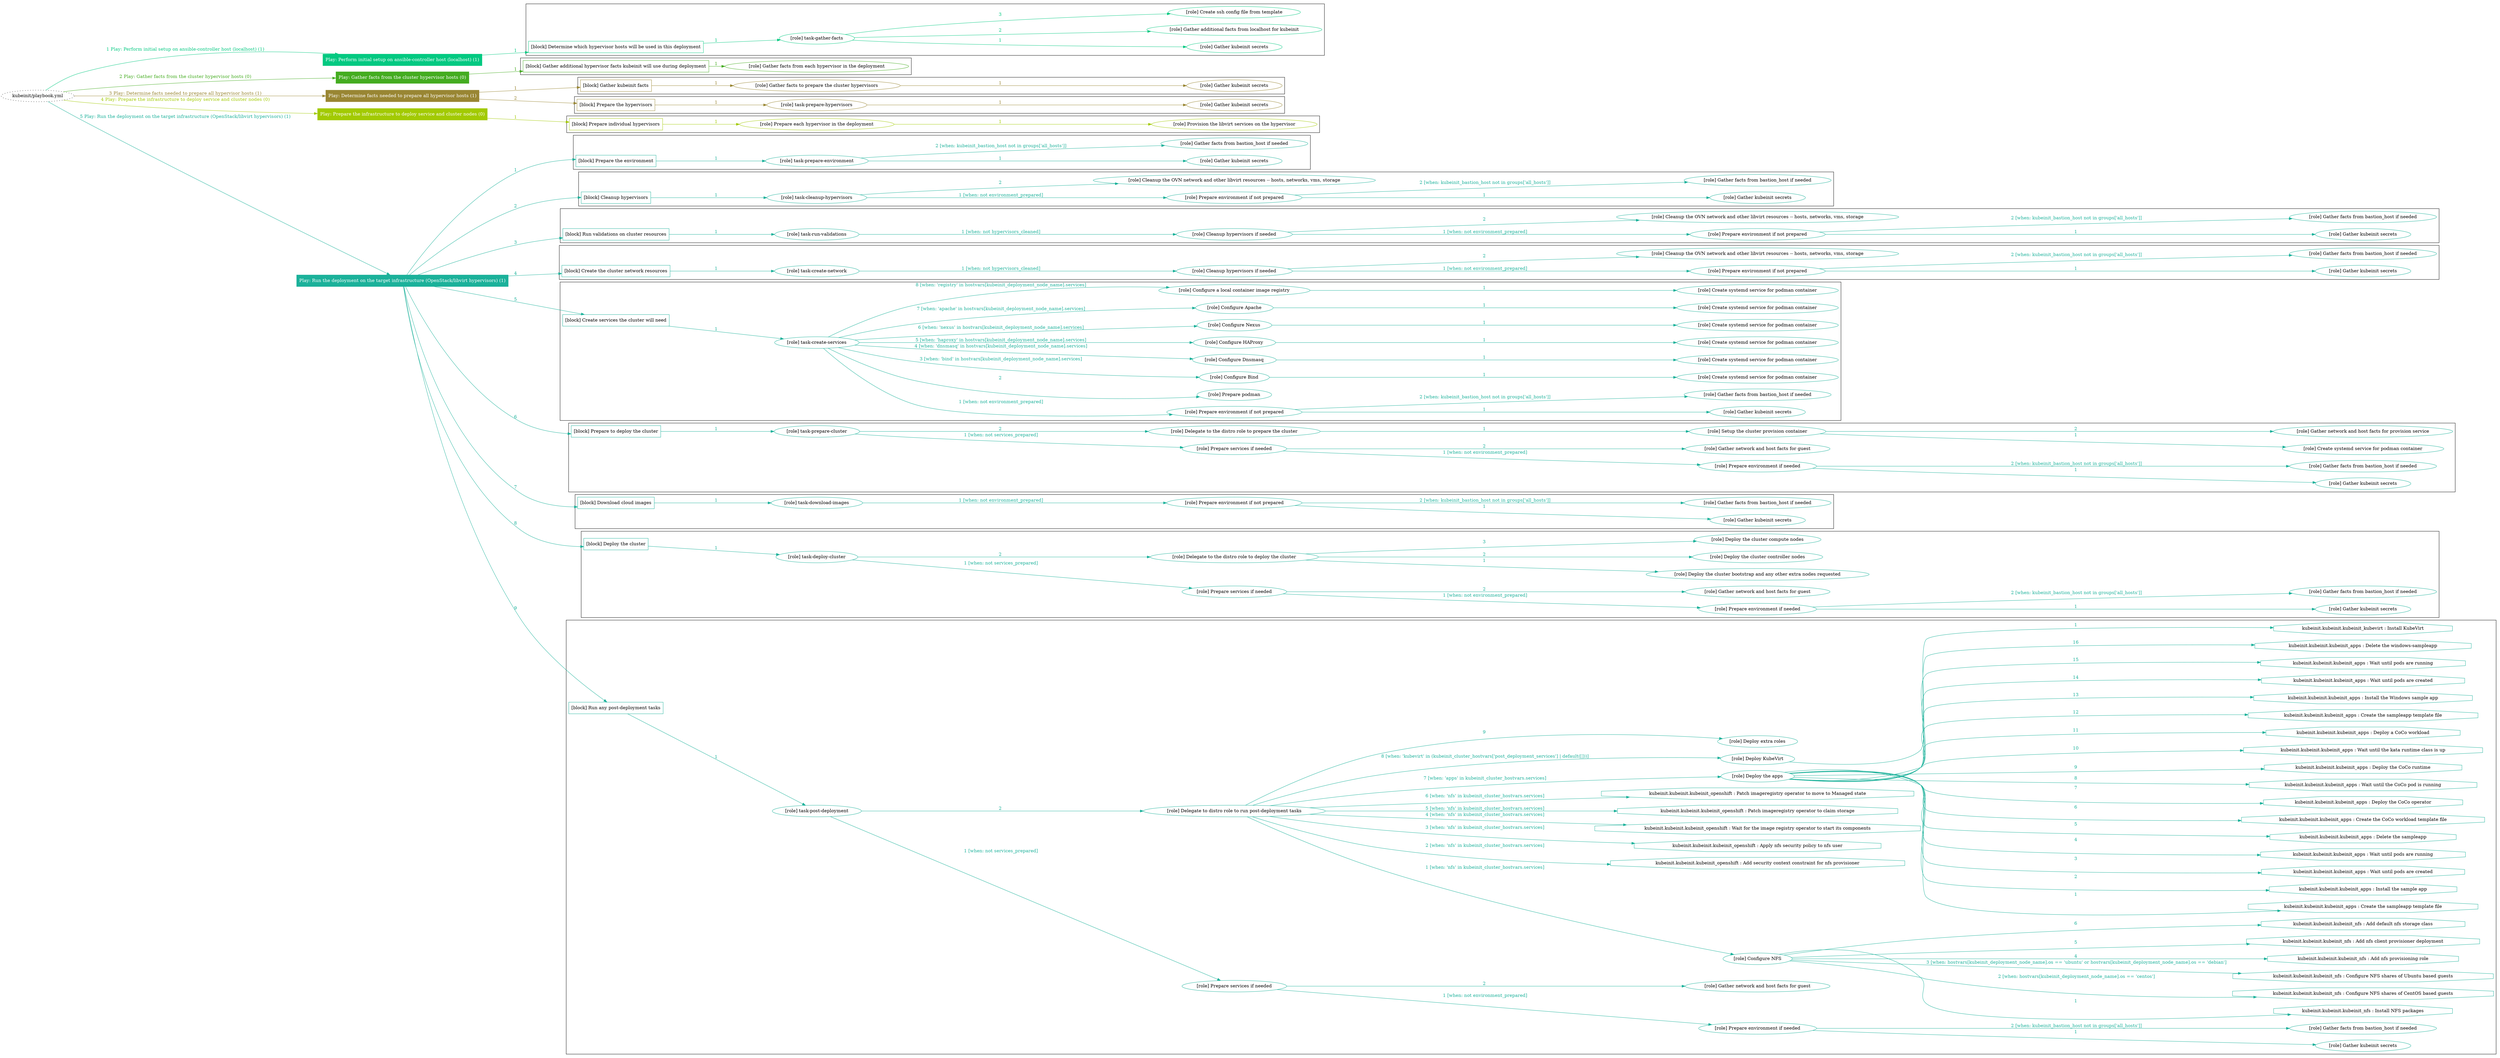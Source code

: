 digraph {
	graph [concentrate=true ordering=in rankdir=LR ratio=fill]
	edge [esep=5 sep=10]
	"kubeinit/playbook.yml" [URL="/home/runner/work/kubeinit/kubeinit/kubeinit/playbook.yml" id=playbook_72b52ec7 style=dotted]
	"kubeinit/playbook.yml" -> play_db9cf6c9 [label="1 Play: Perform initial setup on ansible-controller host (localhost) (1)" color="#03c981" fontcolor="#03c981" id=edge_play_db9cf6c9 labeltooltip="1 Play: Perform initial setup on ansible-controller host (localhost) (1)" tooltip="1 Play: Perform initial setup on ansible-controller host (localhost) (1)"]
	subgraph "Play: Perform initial setup on ansible-controller host (localhost) (1)" {
		play_db9cf6c9 [label="Play: Perform initial setup on ansible-controller host (localhost) (1)" URL="/home/runner/work/kubeinit/kubeinit/kubeinit/playbook.yml" color="#03c981" fontcolor="#ffffff" id=play_db9cf6c9 shape=box style=filled tooltip=localhost]
		play_db9cf6c9 -> block_062d8c2f [label=1 color="#03c981" fontcolor="#03c981" id=edge_block_062d8c2f labeltooltip=1 tooltip=1]
		subgraph cluster_block_062d8c2f {
			block_062d8c2f [label="[block] Determine which hypervisor hosts will be used in this deployment" URL="/home/runner/work/kubeinit/kubeinit/kubeinit/playbook.yml" color="#03c981" id=block_062d8c2f labeltooltip="Determine which hypervisor hosts will be used in this deployment" shape=box tooltip="Determine which hypervisor hosts will be used in this deployment"]
			block_062d8c2f -> role_cfcb5510 [label="1 " color="#03c981" fontcolor="#03c981" id=edge_role_cfcb5510 labeltooltip="1 " tooltip="1 "]
			subgraph "task-gather-facts" {
				role_cfcb5510 [label="[role] task-gather-facts" URL="/home/runner/work/kubeinit/kubeinit/kubeinit/playbook.yml" color="#03c981" id=role_cfcb5510 tooltip="task-gather-facts"]
				role_cfcb5510 -> role_43c50832 [label="1 " color="#03c981" fontcolor="#03c981" id=edge_role_43c50832 labeltooltip="1 " tooltip="1 "]
				subgraph "Gather kubeinit secrets" {
					role_43c50832 [label="[role] Gather kubeinit secrets" URL="/home/runner/.ansible/collections/ansible_collections/kubeinit/kubeinit/roles/kubeinit_prepare/tasks/build_hypervisors_group.yml" color="#03c981" id=role_43c50832 tooltip="Gather kubeinit secrets"]
				}
				role_cfcb5510 -> role_f5bd8888 [label="2 " color="#03c981" fontcolor="#03c981" id=edge_role_f5bd8888 labeltooltip="2 " tooltip="2 "]
				subgraph "Gather additional facts from localhost for kubeinit" {
					role_f5bd8888 [label="[role] Gather additional facts from localhost for kubeinit" URL="/home/runner/.ansible/collections/ansible_collections/kubeinit/kubeinit/roles/kubeinit_prepare/tasks/build_hypervisors_group.yml" color="#03c981" id=role_f5bd8888 tooltip="Gather additional facts from localhost for kubeinit"]
				}
				role_cfcb5510 -> role_6e1b3173 [label="3 " color="#03c981" fontcolor="#03c981" id=edge_role_6e1b3173 labeltooltip="3 " tooltip="3 "]
				subgraph "Create ssh config file from template" {
					role_6e1b3173 [label="[role] Create ssh config file from template" URL="/home/runner/.ansible/collections/ansible_collections/kubeinit/kubeinit/roles/kubeinit_prepare/tasks/build_hypervisors_group.yml" color="#03c981" id=role_6e1b3173 tooltip="Create ssh config file from template"]
				}
			}
		}
	}
	"kubeinit/playbook.yml" -> play_ddc9cec9 [label="2 Play: Gather facts from the cluster hypervisor hosts (0)" color="#44ac20" fontcolor="#44ac20" id=edge_play_ddc9cec9 labeltooltip="2 Play: Gather facts from the cluster hypervisor hosts (0)" tooltip="2 Play: Gather facts from the cluster hypervisor hosts (0)"]
	subgraph "Play: Gather facts from the cluster hypervisor hosts (0)" {
		play_ddc9cec9 [label="Play: Gather facts from the cluster hypervisor hosts (0)" URL="/home/runner/work/kubeinit/kubeinit/kubeinit/playbook.yml" color="#44ac20" fontcolor="#ffffff" id=play_ddc9cec9 shape=box style=filled tooltip="Play: Gather facts from the cluster hypervisor hosts (0)"]
		play_ddc9cec9 -> block_f661be73 [label=1 color="#44ac20" fontcolor="#44ac20" id=edge_block_f661be73 labeltooltip=1 tooltip=1]
		subgraph cluster_block_f661be73 {
			block_f661be73 [label="[block] Gather additional hypervisor facts kubeinit will use during deployment" URL="/home/runner/work/kubeinit/kubeinit/kubeinit/playbook.yml" color="#44ac20" id=block_f661be73 labeltooltip="Gather additional hypervisor facts kubeinit will use during deployment" shape=box tooltip="Gather additional hypervisor facts kubeinit will use during deployment"]
			block_f661be73 -> role_30fdeb73 [label="1 " color="#44ac20" fontcolor="#44ac20" id=edge_role_30fdeb73 labeltooltip="1 " tooltip="1 "]
			subgraph "Gather facts from each hypervisor in the deployment" {
				role_30fdeb73 [label="[role] Gather facts from each hypervisor in the deployment" URL="/home/runner/work/kubeinit/kubeinit/kubeinit/playbook.yml" color="#44ac20" id=role_30fdeb73 tooltip="Gather facts from each hypervisor in the deployment"]
			}
		}
	}
	"kubeinit/playbook.yml" -> play_549c8c8b [label="3 Play: Determine facts needed to prepare all hypervisor hosts (1)" color="#998633" fontcolor="#998633" id=edge_play_549c8c8b labeltooltip="3 Play: Determine facts needed to prepare all hypervisor hosts (1)" tooltip="3 Play: Determine facts needed to prepare all hypervisor hosts (1)"]
	subgraph "Play: Determine facts needed to prepare all hypervisor hosts (1)" {
		play_549c8c8b [label="Play: Determine facts needed to prepare all hypervisor hosts (1)" URL="/home/runner/work/kubeinit/kubeinit/kubeinit/playbook.yml" color="#998633" fontcolor="#ffffff" id=play_549c8c8b shape=box style=filled tooltip=localhost]
		play_549c8c8b -> block_86ff819a [label=1 color="#998633" fontcolor="#998633" id=edge_block_86ff819a labeltooltip=1 tooltip=1]
		subgraph cluster_block_86ff819a {
			block_86ff819a [label="[block] Gather kubeinit facts" URL="/home/runner/work/kubeinit/kubeinit/kubeinit/playbook.yml" color="#998633" id=block_86ff819a labeltooltip="Gather kubeinit facts" shape=box tooltip="Gather kubeinit facts"]
			block_86ff819a -> role_af9e28d1 [label="1 " color="#998633" fontcolor="#998633" id=edge_role_af9e28d1 labeltooltip="1 " tooltip="1 "]
			subgraph "Gather facts to prepare the cluster hypervisors" {
				role_af9e28d1 [label="[role] Gather facts to prepare the cluster hypervisors" URL="/home/runner/work/kubeinit/kubeinit/kubeinit/playbook.yml" color="#998633" id=role_af9e28d1 tooltip="Gather facts to prepare the cluster hypervisors"]
				role_af9e28d1 -> role_ee28cee2 [label="1 " color="#998633" fontcolor="#998633" id=edge_role_ee28cee2 labeltooltip="1 " tooltip="1 "]
				subgraph "Gather kubeinit secrets" {
					role_ee28cee2 [label="[role] Gather kubeinit secrets" URL="/home/runner/.ansible/collections/ansible_collections/kubeinit/kubeinit/roles/kubeinit_prepare/tasks/gather_kubeinit_facts.yml" color="#998633" id=role_ee28cee2 tooltip="Gather kubeinit secrets"]
				}
			}
		}
		play_549c8c8b -> block_67047d72 [label=2 color="#998633" fontcolor="#998633" id=edge_block_67047d72 labeltooltip=2 tooltip=2]
		subgraph cluster_block_67047d72 {
			block_67047d72 [label="[block] Prepare the hypervisors" URL="/home/runner/work/kubeinit/kubeinit/kubeinit/playbook.yml" color="#998633" id=block_67047d72 labeltooltip="Prepare the hypervisors" shape=box tooltip="Prepare the hypervisors"]
			block_67047d72 -> role_704672ed [label="1 " color="#998633" fontcolor="#998633" id=edge_role_704672ed labeltooltip="1 " tooltip="1 "]
			subgraph "task-prepare-hypervisors" {
				role_704672ed [label="[role] task-prepare-hypervisors" URL="/home/runner/work/kubeinit/kubeinit/kubeinit/playbook.yml" color="#998633" id=role_704672ed tooltip="task-prepare-hypervisors"]
				role_704672ed -> role_7d56d6aa [label="1 " color="#998633" fontcolor="#998633" id=edge_role_7d56d6aa labeltooltip="1 " tooltip="1 "]
				subgraph "Gather kubeinit secrets" {
					role_7d56d6aa [label="[role] Gather kubeinit secrets" URL="/home/runner/.ansible/collections/ansible_collections/kubeinit/kubeinit/roles/kubeinit_prepare/tasks/gather_kubeinit_facts.yml" color="#998633" id=role_7d56d6aa tooltip="Gather kubeinit secrets"]
				}
			}
		}
	}
	"kubeinit/playbook.yml" -> play_fd1a0fb0 [label="4 Play: Prepare the infrastructure to deploy service and cluster nodes (0)" color="#a2ca02" fontcolor="#a2ca02" id=edge_play_fd1a0fb0 labeltooltip="4 Play: Prepare the infrastructure to deploy service and cluster nodes (0)" tooltip="4 Play: Prepare the infrastructure to deploy service and cluster nodes (0)"]
	subgraph "Play: Prepare the infrastructure to deploy service and cluster nodes (0)" {
		play_fd1a0fb0 [label="Play: Prepare the infrastructure to deploy service and cluster nodes (0)" URL="/home/runner/work/kubeinit/kubeinit/kubeinit/playbook.yml" color="#a2ca02" fontcolor="#ffffff" id=play_fd1a0fb0 shape=box style=filled tooltip="Play: Prepare the infrastructure to deploy service and cluster nodes (0)"]
		play_fd1a0fb0 -> block_71e4da5a [label=1 color="#a2ca02" fontcolor="#a2ca02" id=edge_block_71e4da5a labeltooltip=1 tooltip=1]
		subgraph cluster_block_71e4da5a {
			block_71e4da5a [label="[block] Prepare individual hypervisors" URL="/home/runner/work/kubeinit/kubeinit/kubeinit/playbook.yml" color="#a2ca02" id=block_71e4da5a labeltooltip="Prepare individual hypervisors" shape=box tooltip="Prepare individual hypervisors"]
			block_71e4da5a -> role_9cf7fbc7 [label="1 " color="#a2ca02" fontcolor="#a2ca02" id=edge_role_9cf7fbc7 labeltooltip="1 " tooltip="1 "]
			subgraph "Prepare each hypervisor in the deployment" {
				role_9cf7fbc7 [label="[role] Prepare each hypervisor in the deployment" URL="/home/runner/work/kubeinit/kubeinit/kubeinit/playbook.yml" color="#a2ca02" id=role_9cf7fbc7 tooltip="Prepare each hypervisor in the deployment"]
				role_9cf7fbc7 -> role_39dd2a23 [label="1 " color="#a2ca02" fontcolor="#a2ca02" id=edge_role_39dd2a23 labeltooltip="1 " tooltip="1 "]
				subgraph "Provision the libvirt services on the hypervisor" {
					role_39dd2a23 [label="[role] Provision the libvirt services on the hypervisor" URL="/home/runner/.ansible/collections/ansible_collections/kubeinit/kubeinit/roles/kubeinit_prepare/tasks/prepare_hypervisor.yml" color="#a2ca02" id=role_39dd2a23 tooltip="Provision the libvirt services on the hypervisor"]
				}
			}
		}
	}
	"kubeinit/playbook.yml" -> play_d0ec8ed6 [label="5 Play: Run the deployment on the target infrastructure (OpenStack/libvirt hypervisors) (1)" color="#1bb19a" fontcolor="#1bb19a" id=edge_play_d0ec8ed6 labeltooltip="5 Play: Run the deployment on the target infrastructure (OpenStack/libvirt hypervisors) (1)" tooltip="5 Play: Run the deployment on the target infrastructure (OpenStack/libvirt hypervisors) (1)"]
	subgraph "Play: Run the deployment on the target infrastructure (OpenStack/libvirt hypervisors) (1)" {
		play_d0ec8ed6 [label="Play: Run the deployment on the target infrastructure (OpenStack/libvirt hypervisors) (1)" URL="/home/runner/work/kubeinit/kubeinit/kubeinit/playbook.yml" color="#1bb19a" fontcolor="#ffffff" id=play_d0ec8ed6 shape=box style=filled tooltip=localhost]
		play_d0ec8ed6 -> block_9503792b [label=1 color="#1bb19a" fontcolor="#1bb19a" id=edge_block_9503792b labeltooltip=1 tooltip=1]
		subgraph cluster_block_9503792b {
			block_9503792b [label="[block] Prepare the environment" URL="/home/runner/work/kubeinit/kubeinit/kubeinit/playbook.yml" color="#1bb19a" id=block_9503792b labeltooltip="Prepare the environment" shape=box tooltip="Prepare the environment"]
			block_9503792b -> role_9514981f [label="1 " color="#1bb19a" fontcolor="#1bb19a" id=edge_role_9514981f labeltooltip="1 " tooltip="1 "]
			subgraph "task-prepare-environment" {
				role_9514981f [label="[role] task-prepare-environment" URL="/home/runner/work/kubeinit/kubeinit/kubeinit/playbook.yml" color="#1bb19a" id=role_9514981f tooltip="task-prepare-environment"]
				role_9514981f -> role_91cac0a8 [label="1 " color="#1bb19a" fontcolor="#1bb19a" id=edge_role_91cac0a8 labeltooltip="1 " tooltip="1 "]
				subgraph "Gather kubeinit secrets" {
					role_91cac0a8 [label="[role] Gather kubeinit secrets" URL="/home/runner/.ansible/collections/ansible_collections/kubeinit/kubeinit/roles/kubeinit_prepare/tasks/gather_kubeinit_facts.yml" color="#1bb19a" id=role_91cac0a8 tooltip="Gather kubeinit secrets"]
				}
				role_9514981f -> role_aa42cf2d [label="2 [when: kubeinit_bastion_host not in groups['all_hosts']]" color="#1bb19a" fontcolor="#1bb19a" id=edge_role_aa42cf2d labeltooltip="2 [when: kubeinit_bastion_host not in groups['all_hosts']]" tooltip="2 [when: kubeinit_bastion_host not in groups['all_hosts']]"]
				subgraph "Gather facts from bastion_host if needed" {
					role_aa42cf2d [label="[role] Gather facts from bastion_host if needed" URL="/home/runner/.ansible/collections/ansible_collections/kubeinit/kubeinit/roles/kubeinit_prepare/tasks/main.yml" color="#1bb19a" id=role_aa42cf2d tooltip="Gather facts from bastion_host if needed"]
				}
			}
		}
		play_d0ec8ed6 -> block_ff7ec189 [label=2 color="#1bb19a" fontcolor="#1bb19a" id=edge_block_ff7ec189 labeltooltip=2 tooltip=2]
		subgraph cluster_block_ff7ec189 {
			block_ff7ec189 [label="[block] Cleanup hypervisors" URL="/home/runner/work/kubeinit/kubeinit/kubeinit/playbook.yml" color="#1bb19a" id=block_ff7ec189 labeltooltip="Cleanup hypervisors" shape=box tooltip="Cleanup hypervisors"]
			block_ff7ec189 -> role_c5f9ac99 [label="1 " color="#1bb19a" fontcolor="#1bb19a" id=edge_role_c5f9ac99 labeltooltip="1 " tooltip="1 "]
			subgraph "task-cleanup-hypervisors" {
				role_c5f9ac99 [label="[role] task-cleanup-hypervisors" URL="/home/runner/work/kubeinit/kubeinit/kubeinit/playbook.yml" color="#1bb19a" id=role_c5f9ac99 tooltip="task-cleanup-hypervisors"]
				role_c5f9ac99 -> role_fa38f3a0 [label="1 [when: not environment_prepared]" color="#1bb19a" fontcolor="#1bb19a" id=edge_role_fa38f3a0 labeltooltip="1 [when: not environment_prepared]" tooltip="1 [when: not environment_prepared]"]
				subgraph "Prepare environment if not prepared" {
					role_fa38f3a0 [label="[role] Prepare environment if not prepared" URL="/home/runner/.ansible/collections/ansible_collections/kubeinit/kubeinit/roles/kubeinit_libvirt/tasks/cleanup_hypervisors.yml" color="#1bb19a" id=role_fa38f3a0 tooltip="Prepare environment if not prepared"]
					role_fa38f3a0 -> role_5cf91ce8 [label="1 " color="#1bb19a" fontcolor="#1bb19a" id=edge_role_5cf91ce8 labeltooltip="1 " tooltip="1 "]
					subgraph "Gather kubeinit secrets" {
						role_5cf91ce8 [label="[role] Gather kubeinit secrets" URL="/home/runner/.ansible/collections/ansible_collections/kubeinit/kubeinit/roles/kubeinit_prepare/tasks/gather_kubeinit_facts.yml" color="#1bb19a" id=role_5cf91ce8 tooltip="Gather kubeinit secrets"]
					}
					role_fa38f3a0 -> role_d6336c85 [label="2 [when: kubeinit_bastion_host not in groups['all_hosts']]" color="#1bb19a" fontcolor="#1bb19a" id=edge_role_d6336c85 labeltooltip="2 [when: kubeinit_bastion_host not in groups['all_hosts']]" tooltip="2 [when: kubeinit_bastion_host not in groups['all_hosts']]"]
					subgraph "Gather facts from bastion_host if needed" {
						role_d6336c85 [label="[role] Gather facts from bastion_host if needed" URL="/home/runner/.ansible/collections/ansible_collections/kubeinit/kubeinit/roles/kubeinit_prepare/tasks/main.yml" color="#1bb19a" id=role_d6336c85 tooltip="Gather facts from bastion_host if needed"]
					}
				}
				role_c5f9ac99 -> role_710c30a1 [label="2 " color="#1bb19a" fontcolor="#1bb19a" id=edge_role_710c30a1 labeltooltip="2 " tooltip="2 "]
				subgraph "Cleanup the OVN network and other libvirt resources -- hosts, networks, vms, storage" {
					role_710c30a1 [label="[role] Cleanup the OVN network and other libvirt resources -- hosts, networks, vms, storage" URL="/home/runner/.ansible/collections/ansible_collections/kubeinit/kubeinit/roles/kubeinit_libvirt/tasks/cleanup_hypervisors.yml" color="#1bb19a" id=role_710c30a1 tooltip="Cleanup the OVN network and other libvirt resources -- hosts, networks, vms, storage"]
				}
			}
		}
		play_d0ec8ed6 -> block_3dde1a3d [label=3 color="#1bb19a" fontcolor="#1bb19a" id=edge_block_3dde1a3d labeltooltip=3 tooltip=3]
		subgraph cluster_block_3dde1a3d {
			block_3dde1a3d [label="[block] Run validations on cluster resources" URL="/home/runner/work/kubeinit/kubeinit/kubeinit/playbook.yml" color="#1bb19a" id=block_3dde1a3d labeltooltip="Run validations on cluster resources" shape=box tooltip="Run validations on cluster resources"]
			block_3dde1a3d -> role_941f0079 [label="1 " color="#1bb19a" fontcolor="#1bb19a" id=edge_role_941f0079 labeltooltip="1 " tooltip="1 "]
			subgraph "task-run-validations" {
				role_941f0079 [label="[role] task-run-validations" URL="/home/runner/work/kubeinit/kubeinit/kubeinit/playbook.yml" color="#1bb19a" id=role_941f0079 tooltip="task-run-validations"]
				role_941f0079 -> role_07f2b1f1 [label="1 [when: not hypervisors_cleaned]" color="#1bb19a" fontcolor="#1bb19a" id=edge_role_07f2b1f1 labeltooltip="1 [when: not hypervisors_cleaned]" tooltip="1 [when: not hypervisors_cleaned]"]
				subgraph "Cleanup hypervisors if needed" {
					role_07f2b1f1 [label="[role] Cleanup hypervisors if needed" URL="/home/runner/.ansible/collections/ansible_collections/kubeinit/kubeinit/roles/kubeinit_validations/tasks/main.yml" color="#1bb19a" id=role_07f2b1f1 tooltip="Cleanup hypervisors if needed"]
					role_07f2b1f1 -> role_b20716b5 [label="1 [when: not environment_prepared]" color="#1bb19a" fontcolor="#1bb19a" id=edge_role_b20716b5 labeltooltip="1 [when: not environment_prepared]" tooltip="1 [when: not environment_prepared]"]
					subgraph "Prepare environment if not prepared" {
						role_b20716b5 [label="[role] Prepare environment if not prepared" URL="/home/runner/.ansible/collections/ansible_collections/kubeinit/kubeinit/roles/kubeinit_libvirt/tasks/cleanup_hypervisors.yml" color="#1bb19a" id=role_b20716b5 tooltip="Prepare environment if not prepared"]
						role_b20716b5 -> role_2aa79679 [label="1 " color="#1bb19a" fontcolor="#1bb19a" id=edge_role_2aa79679 labeltooltip="1 " tooltip="1 "]
						subgraph "Gather kubeinit secrets" {
							role_2aa79679 [label="[role] Gather kubeinit secrets" URL="/home/runner/.ansible/collections/ansible_collections/kubeinit/kubeinit/roles/kubeinit_prepare/tasks/gather_kubeinit_facts.yml" color="#1bb19a" id=role_2aa79679 tooltip="Gather kubeinit secrets"]
						}
						role_b20716b5 -> role_5c514c43 [label="2 [when: kubeinit_bastion_host not in groups['all_hosts']]" color="#1bb19a" fontcolor="#1bb19a" id=edge_role_5c514c43 labeltooltip="2 [when: kubeinit_bastion_host not in groups['all_hosts']]" tooltip="2 [when: kubeinit_bastion_host not in groups['all_hosts']]"]
						subgraph "Gather facts from bastion_host if needed" {
							role_5c514c43 [label="[role] Gather facts from bastion_host if needed" URL="/home/runner/.ansible/collections/ansible_collections/kubeinit/kubeinit/roles/kubeinit_prepare/tasks/main.yml" color="#1bb19a" id=role_5c514c43 tooltip="Gather facts from bastion_host if needed"]
						}
					}
					role_07f2b1f1 -> role_5fea344c [label="2 " color="#1bb19a" fontcolor="#1bb19a" id=edge_role_5fea344c labeltooltip="2 " tooltip="2 "]
					subgraph "Cleanup the OVN network and other libvirt resources -- hosts, networks, vms, storage" {
						role_5fea344c [label="[role] Cleanup the OVN network and other libvirt resources -- hosts, networks, vms, storage" URL="/home/runner/.ansible/collections/ansible_collections/kubeinit/kubeinit/roles/kubeinit_libvirt/tasks/cleanup_hypervisors.yml" color="#1bb19a" id=role_5fea344c tooltip="Cleanup the OVN network and other libvirt resources -- hosts, networks, vms, storage"]
					}
				}
			}
		}
		play_d0ec8ed6 -> block_34afe80f [label=4 color="#1bb19a" fontcolor="#1bb19a" id=edge_block_34afe80f labeltooltip=4 tooltip=4]
		subgraph cluster_block_34afe80f {
			block_34afe80f [label="[block] Create the cluster network resources" URL="/home/runner/work/kubeinit/kubeinit/kubeinit/playbook.yml" color="#1bb19a" id=block_34afe80f labeltooltip="Create the cluster network resources" shape=box tooltip="Create the cluster network resources"]
			block_34afe80f -> role_0061c2aa [label="1 " color="#1bb19a" fontcolor="#1bb19a" id=edge_role_0061c2aa labeltooltip="1 " tooltip="1 "]
			subgraph "task-create-network" {
				role_0061c2aa [label="[role] task-create-network" URL="/home/runner/work/kubeinit/kubeinit/kubeinit/playbook.yml" color="#1bb19a" id=role_0061c2aa tooltip="task-create-network"]
				role_0061c2aa -> role_5e3fc3e2 [label="1 [when: not hypervisors_cleaned]" color="#1bb19a" fontcolor="#1bb19a" id=edge_role_5e3fc3e2 labeltooltip="1 [when: not hypervisors_cleaned]" tooltip="1 [when: not hypervisors_cleaned]"]
				subgraph "Cleanup hypervisors if needed" {
					role_5e3fc3e2 [label="[role] Cleanup hypervisors if needed" URL="/home/runner/.ansible/collections/ansible_collections/kubeinit/kubeinit/roles/kubeinit_libvirt/tasks/create_network.yml" color="#1bb19a" id=role_5e3fc3e2 tooltip="Cleanup hypervisors if needed"]
					role_5e3fc3e2 -> role_77deb5c4 [label="1 [when: not environment_prepared]" color="#1bb19a" fontcolor="#1bb19a" id=edge_role_77deb5c4 labeltooltip="1 [when: not environment_prepared]" tooltip="1 [when: not environment_prepared]"]
					subgraph "Prepare environment if not prepared" {
						role_77deb5c4 [label="[role] Prepare environment if not prepared" URL="/home/runner/.ansible/collections/ansible_collections/kubeinit/kubeinit/roles/kubeinit_libvirt/tasks/cleanup_hypervisors.yml" color="#1bb19a" id=role_77deb5c4 tooltip="Prepare environment if not prepared"]
						role_77deb5c4 -> role_110743c2 [label="1 " color="#1bb19a" fontcolor="#1bb19a" id=edge_role_110743c2 labeltooltip="1 " tooltip="1 "]
						subgraph "Gather kubeinit secrets" {
							role_110743c2 [label="[role] Gather kubeinit secrets" URL="/home/runner/.ansible/collections/ansible_collections/kubeinit/kubeinit/roles/kubeinit_prepare/tasks/gather_kubeinit_facts.yml" color="#1bb19a" id=role_110743c2 tooltip="Gather kubeinit secrets"]
						}
						role_77deb5c4 -> role_cd01d6cb [label="2 [when: kubeinit_bastion_host not in groups['all_hosts']]" color="#1bb19a" fontcolor="#1bb19a" id=edge_role_cd01d6cb labeltooltip="2 [when: kubeinit_bastion_host not in groups['all_hosts']]" tooltip="2 [when: kubeinit_bastion_host not in groups['all_hosts']]"]
						subgraph "Gather facts from bastion_host if needed" {
							role_cd01d6cb [label="[role] Gather facts from bastion_host if needed" URL="/home/runner/.ansible/collections/ansible_collections/kubeinit/kubeinit/roles/kubeinit_prepare/tasks/main.yml" color="#1bb19a" id=role_cd01d6cb tooltip="Gather facts from bastion_host if needed"]
						}
					}
					role_5e3fc3e2 -> role_2f2d16f9 [label="2 " color="#1bb19a" fontcolor="#1bb19a" id=edge_role_2f2d16f9 labeltooltip="2 " tooltip="2 "]
					subgraph "Cleanup the OVN network and other libvirt resources -- hosts, networks, vms, storage" {
						role_2f2d16f9 [label="[role] Cleanup the OVN network and other libvirt resources -- hosts, networks, vms, storage" URL="/home/runner/.ansible/collections/ansible_collections/kubeinit/kubeinit/roles/kubeinit_libvirt/tasks/cleanup_hypervisors.yml" color="#1bb19a" id=role_2f2d16f9 tooltip="Cleanup the OVN network and other libvirt resources -- hosts, networks, vms, storage"]
					}
				}
			}
		}
		play_d0ec8ed6 -> block_0f5d3692 [label=5 color="#1bb19a" fontcolor="#1bb19a" id=edge_block_0f5d3692 labeltooltip=5 tooltip=5]
		subgraph cluster_block_0f5d3692 {
			block_0f5d3692 [label="[block] Create services the cluster will need" URL="/home/runner/work/kubeinit/kubeinit/kubeinit/playbook.yml" color="#1bb19a" id=block_0f5d3692 labeltooltip="Create services the cluster will need" shape=box tooltip="Create services the cluster will need"]
			block_0f5d3692 -> role_6d862753 [label="1 " color="#1bb19a" fontcolor="#1bb19a" id=edge_role_6d862753 labeltooltip="1 " tooltip="1 "]
			subgraph "task-create-services" {
				role_6d862753 [label="[role] task-create-services" URL="/home/runner/work/kubeinit/kubeinit/kubeinit/playbook.yml" color="#1bb19a" id=role_6d862753 tooltip="task-create-services"]
				role_6d862753 -> role_1ee8c932 [label="1 [when: not environment_prepared]" color="#1bb19a" fontcolor="#1bb19a" id=edge_role_1ee8c932 labeltooltip="1 [when: not environment_prepared]" tooltip="1 [when: not environment_prepared]"]
				subgraph "Prepare environment if not prepared" {
					role_1ee8c932 [label="[role] Prepare environment if not prepared" URL="/home/runner/.ansible/collections/ansible_collections/kubeinit/kubeinit/roles/kubeinit_services/tasks/main.yml" color="#1bb19a" id=role_1ee8c932 tooltip="Prepare environment if not prepared"]
					role_1ee8c932 -> role_eb5152b9 [label="1 " color="#1bb19a" fontcolor="#1bb19a" id=edge_role_eb5152b9 labeltooltip="1 " tooltip="1 "]
					subgraph "Gather kubeinit secrets" {
						role_eb5152b9 [label="[role] Gather kubeinit secrets" URL="/home/runner/.ansible/collections/ansible_collections/kubeinit/kubeinit/roles/kubeinit_prepare/tasks/gather_kubeinit_facts.yml" color="#1bb19a" id=role_eb5152b9 tooltip="Gather kubeinit secrets"]
					}
					role_1ee8c932 -> role_af765e0a [label="2 [when: kubeinit_bastion_host not in groups['all_hosts']]" color="#1bb19a" fontcolor="#1bb19a" id=edge_role_af765e0a labeltooltip="2 [when: kubeinit_bastion_host not in groups['all_hosts']]" tooltip="2 [when: kubeinit_bastion_host not in groups['all_hosts']]"]
					subgraph "Gather facts from bastion_host if needed" {
						role_af765e0a [label="[role] Gather facts from bastion_host if needed" URL="/home/runner/.ansible/collections/ansible_collections/kubeinit/kubeinit/roles/kubeinit_prepare/tasks/main.yml" color="#1bb19a" id=role_af765e0a tooltip="Gather facts from bastion_host if needed"]
					}
				}
				role_6d862753 -> role_85784e7a [label="2 " color="#1bb19a" fontcolor="#1bb19a" id=edge_role_85784e7a labeltooltip="2 " tooltip="2 "]
				subgraph "Prepare podman" {
					role_85784e7a [label="[role] Prepare podman" URL="/home/runner/.ansible/collections/ansible_collections/kubeinit/kubeinit/roles/kubeinit_services/tasks/00_create_service_pod.yml" color="#1bb19a" id=role_85784e7a tooltip="Prepare podman"]
				}
				role_6d862753 -> role_1053d97e [label="3 [when: 'bind' in hostvars[kubeinit_deployment_node_name].services]" color="#1bb19a" fontcolor="#1bb19a" id=edge_role_1053d97e labeltooltip="3 [when: 'bind' in hostvars[kubeinit_deployment_node_name].services]" tooltip="3 [when: 'bind' in hostvars[kubeinit_deployment_node_name].services]"]
				subgraph "Configure Bind" {
					role_1053d97e [label="[role] Configure Bind" URL="/home/runner/.ansible/collections/ansible_collections/kubeinit/kubeinit/roles/kubeinit_services/tasks/start_services_containers.yml" color="#1bb19a" id=role_1053d97e tooltip="Configure Bind"]
					role_1053d97e -> role_c63e42f6 [label="1 " color="#1bb19a" fontcolor="#1bb19a" id=edge_role_c63e42f6 labeltooltip="1 " tooltip="1 "]
					subgraph "Create systemd service for podman container" {
						role_c63e42f6 [label="[role] Create systemd service for podman container" URL="/home/runner/.ansible/collections/ansible_collections/kubeinit/kubeinit/roles/kubeinit_bind/tasks/main.yml" color="#1bb19a" id=role_c63e42f6 tooltip="Create systemd service for podman container"]
					}
				}
				role_6d862753 -> role_1b6e71b0 [label="4 [when: 'dnsmasq' in hostvars[kubeinit_deployment_node_name].services]" color="#1bb19a" fontcolor="#1bb19a" id=edge_role_1b6e71b0 labeltooltip="4 [when: 'dnsmasq' in hostvars[kubeinit_deployment_node_name].services]" tooltip="4 [when: 'dnsmasq' in hostvars[kubeinit_deployment_node_name].services]"]
				subgraph "Configure Dnsmasq" {
					role_1b6e71b0 [label="[role] Configure Dnsmasq" URL="/home/runner/.ansible/collections/ansible_collections/kubeinit/kubeinit/roles/kubeinit_services/tasks/start_services_containers.yml" color="#1bb19a" id=role_1b6e71b0 tooltip="Configure Dnsmasq"]
					role_1b6e71b0 -> role_f7ea6323 [label="1 " color="#1bb19a" fontcolor="#1bb19a" id=edge_role_f7ea6323 labeltooltip="1 " tooltip="1 "]
					subgraph "Create systemd service for podman container" {
						role_f7ea6323 [label="[role] Create systemd service for podman container" URL="/home/runner/.ansible/collections/ansible_collections/kubeinit/kubeinit/roles/kubeinit_dnsmasq/tasks/main.yml" color="#1bb19a" id=role_f7ea6323 tooltip="Create systemd service for podman container"]
					}
				}
				role_6d862753 -> role_067b933e [label="5 [when: 'haproxy' in hostvars[kubeinit_deployment_node_name].services]" color="#1bb19a" fontcolor="#1bb19a" id=edge_role_067b933e labeltooltip="5 [when: 'haproxy' in hostvars[kubeinit_deployment_node_name].services]" tooltip="5 [when: 'haproxy' in hostvars[kubeinit_deployment_node_name].services]"]
				subgraph "Configure HAProxy" {
					role_067b933e [label="[role] Configure HAProxy" URL="/home/runner/.ansible/collections/ansible_collections/kubeinit/kubeinit/roles/kubeinit_services/tasks/start_services_containers.yml" color="#1bb19a" id=role_067b933e tooltip="Configure HAProxy"]
					role_067b933e -> role_7d8b5a53 [label="1 " color="#1bb19a" fontcolor="#1bb19a" id=edge_role_7d8b5a53 labeltooltip="1 " tooltip="1 "]
					subgraph "Create systemd service for podman container" {
						role_7d8b5a53 [label="[role] Create systemd service for podman container" URL="/home/runner/.ansible/collections/ansible_collections/kubeinit/kubeinit/roles/kubeinit_haproxy/tasks/main.yml" color="#1bb19a" id=role_7d8b5a53 tooltip="Create systemd service for podman container"]
					}
				}
				role_6d862753 -> role_4f80e79b [label="6 [when: 'nexus' in hostvars[kubeinit_deployment_node_name].services]" color="#1bb19a" fontcolor="#1bb19a" id=edge_role_4f80e79b labeltooltip="6 [when: 'nexus' in hostvars[kubeinit_deployment_node_name].services]" tooltip="6 [when: 'nexus' in hostvars[kubeinit_deployment_node_name].services]"]
				subgraph "Configure Nexus" {
					role_4f80e79b [label="[role] Configure Nexus" URL="/home/runner/.ansible/collections/ansible_collections/kubeinit/kubeinit/roles/kubeinit_services/tasks/start_services_containers.yml" color="#1bb19a" id=role_4f80e79b tooltip="Configure Nexus"]
					role_4f80e79b -> role_df5c7480 [label="1 " color="#1bb19a" fontcolor="#1bb19a" id=edge_role_df5c7480 labeltooltip="1 " tooltip="1 "]
					subgraph "Create systemd service for podman container" {
						role_df5c7480 [label="[role] Create systemd service for podman container" URL="/home/runner/.ansible/collections/ansible_collections/kubeinit/kubeinit/roles/kubeinit_nexus/tasks/main.yml" color="#1bb19a" id=role_df5c7480 tooltip="Create systemd service for podman container"]
					}
				}
				role_6d862753 -> role_989a3a95 [label="7 [when: 'apache' in hostvars[kubeinit_deployment_node_name].services]" color="#1bb19a" fontcolor="#1bb19a" id=edge_role_989a3a95 labeltooltip="7 [when: 'apache' in hostvars[kubeinit_deployment_node_name].services]" tooltip="7 [when: 'apache' in hostvars[kubeinit_deployment_node_name].services]"]
				subgraph "Configure Apache" {
					role_989a3a95 [label="[role] Configure Apache" URL="/home/runner/.ansible/collections/ansible_collections/kubeinit/kubeinit/roles/kubeinit_services/tasks/start_services_containers.yml" color="#1bb19a" id=role_989a3a95 tooltip="Configure Apache"]
					role_989a3a95 -> role_3be4b811 [label="1 " color="#1bb19a" fontcolor="#1bb19a" id=edge_role_3be4b811 labeltooltip="1 " tooltip="1 "]
					subgraph "Create systemd service for podman container" {
						role_3be4b811 [label="[role] Create systemd service for podman container" URL="/home/runner/.ansible/collections/ansible_collections/kubeinit/kubeinit/roles/kubeinit_apache/tasks/main.yml" color="#1bb19a" id=role_3be4b811 tooltip="Create systemd service for podman container"]
					}
				}
				role_6d862753 -> role_16074fe1 [label="8 [when: 'registry' in hostvars[kubeinit_deployment_node_name].services]" color="#1bb19a" fontcolor="#1bb19a" id=edge_role_16074fe1 labeltooltip="8 [when: 'registry' in hostvars[kubeinit_deployment_node_name].services]" tooltip="8 [when: 'registry' in hostvars[kubeinit_deployment_node_name].services]"]
				subgraph "Configure a local container image registry" {
					role_16074fe1 [label="[role] Configure a local container image registry" URL="/home/runner/.ansible/collections/ansible_collections/kubeinit/kubeinit/roles/kubeinit_services/tasks/start_services_containers.yml" color="#1bb19a" id=role_16074fe1 tooltip="Configure a local container image registry"]
					role_16074fe1 -> role_14e303a5 [label="1 " color="#1bb19a" fontcolor="#1bb19a" id=edge_role_14e303a5 labeltooltip="1 " tooltip="1 "]
					subgraph "Create systemd service for podman container" {
						role_14e303a5 [label="[role] Create systemd service for podman container" URL="/home/runner/.ansible/collections/ansible_collections/kubeinit/kubeinit/roles/kubeinit_registry/tasks/main.yml" color="#1bb19a" id=role_14e303a5 tooltip="Create systemd service for podman container"]
					}
				}
			}
		}
		play_d0ec8ed6 -> block_4850ff53 [label=6 color="#1bb19a" fontcolor="#1bb19a" id=edge_block_4850ff53 labeltooltip=6 tooltip=6]
		subgraph cluster_block_4850ff53 {
			block_4850ff53 [label="[block] Prepare to deploy the cluster" URL="/home/runner/work/kubeinit/kubeinit/kubeinit/playbook.yml" color="#1bb19a" id=block_4850ff53 labeltooltip="Prepare to deploy the cluster" shape=box tooltip="Prepare to deploy the cluster"]
			block_4850ff53 -> role_78a1e481 [label="1 " color="#1bb19a" fontcolor="#1bb19a" id=edge_role_78a1e481 labeltooltip="1 " tooltip="1 "]
			subgraph "task-prepare-cluster" {
				role_78a1e481 [label="[role] task-prepare-cluster" URL="/home/runner/work/kubeinit/kubeinit/kubeinit/playbook.yml" color="#1bb19a" id=role_78a1e481 tooltip="task-prepare-cluster"]
				role_78a1e481 -> role_e5533e07 [label="1 [when: not services_prepared]" color="#1bb19a" fontcolor="#1bb19a" id=edge_role_e5533e07 labeltooltip="1 [when: not services_prepared]" tooltip="1 [when: not services_prepared]"]
				subgraph "Prepare services if needed" {
					role_e5533e07 [label="[role] Prepare services if needed" URL="/home/runner/.ansible/collections/ansible_collections/kubeinit/kubeinit/roles/kubeinit_prepare/tasks/prepare_cluster.yml" color="#1bb19a" id=role_e5533e07 tooltip="Prepare services if needed"]
					role_e5533e07 -> role_b0949765 [label="1 [when: not environment_prepared]" color="#1bb19a" fontcolor="#1bb19a" id=edge_role_b0949765 labeltooltip="1 [when: not environment_prepared]" tooltip="1 [when: not environment_prepared]"]
					subgraph "Prepare environment if needed" {
						role_b0949765 [label="[role] Prepare environment if needed" URL="/home/runner/.ansible/collections/ansible_collections/kubeinit/kubeinit/roles/kubeinit_services/tasks/prepare_services.yml" color="#1bb19a" id=role_b0949765 tooltip="Prepare environment if needed"]
						role_b0949765 -> role_2bb337f1 [label="1 " color="#1bb19a" fontcolor="#1bb19a" id=edge_role_2bb337f1 labeltooltip="1 " tooltip="1 "]
						subgraph "Gather kubeinit secrets" {
							role_2bb337f1 [label="[role] Gather kubeinit secrets" URL="/home/runner/.ansible/collections/ansible_collections/kubeinit/kubeinit/roles/kubeinit_prepare/tasks/gather_kubeinit_facts.yml" color="#1bb19a" id=role_2bb337f1 tooltip="Gather kubeinit secrets"]
						}
						role_b0949765 -> role_ee4affa6 [label="2 [when: kubeinit_bastion_host not in groups['all_hosts']]" color="#1bb19a" fontcolor="#1bb19a" id=edge_role_ee4affa6 labeltooltip="2 [when: kubeinit_bastion_host not in groups['all_hosts']]" tooltip="2 [when: kubeinit_bastion_host not in groups['all_hosts']]"]
						subgraph "Gather facts from bastion_host if needed" {
							role_ee4affa6 [label="[role] Gather facts from bastion_host if needed" URL="/home/runner/.ansible/collections/ansible_collections/kubeinit/kubeinit/roles/kubeinit_prepare/tasks/main.yml" color="#1bb19a" id=role_ee4affa6 tooltip="Gather facts from bastion_host if needed"]
						}
					}
					role_e5533e07 -> role_bd57b94b [label="2 " color="#1bb19a" fontcolor="#1bb19a" id=edge_role_bd57b94b labeltooltip="2 " tooltip="2 "]
					subgraph "Gather network and host facts for guest" {
						role_bd57b94b [label="[role] Gather network and host facts for guest" URL="/home/runner/.ansible/collections/ansible_collections/kubeinit/kubeinit/roles/kubeinit_services/tasks/prepare_services.yml" color="#1bb19a" id=role_bd57b94b tooltip="Gather network and host facts for guest"]
					}
				}
				role_78a1e481 -> role_6ef4310b [label="2 " color="#1bb19a" fontcolor="#1bb19a" id=edge_role_6ef4310b labeltooltip="2 " tooltip="2 "]
				subgraph "Delegate to the distro role to prepare the cluster" {
					role_6ef4310b [label="[role] Delegate to the distro role to prepare the cluster" URL="/home/runner/.ansible/collections/ansible_collections/kubeinit/kubeinit/roles/kubeinit_prepare/tasks/prepare_cluster.yml" color="#1bb19a" id=role_6ef4310b tooltip="Delegate to the distro role to prepare the cluster"]
					role_6ef4310b -> role_9e4918e4 [label="1 " color="#1bb19a" fontcolor="#1bb19a" id=edge_role_9e4918e4 labeltooltip="1 " tooltip="1 "]
					subgraph "Setup the cluster provision container" {
						role_9e4918e4 [label="[role] Setup the cluster provision container" URL="/home/runner/.ansible/collections/ansible_collections/kubeinit/kubeinit/roles/kubeinit_openshift/tasks/prepare_cluster.yml" color="#1bb19a" id=role_9e4918e4 tooltip="Setup the cluster provision container"]
						role_9e4918e4 -> role_710f7215 [label="1 " color="#1bb19a" fontcolor="#1bb19a" id=edge_role_710f7215 labeltooltip="1 " tooltip="1 "]
						subgraph "Create systemd service for podman container" {
							role_710f7215 [label="[role] Create systemd service for podman container" URL="/home/runner/.ansible/collections/ansible_collections/kubeinit/kubeinit/roles/kubeinit_services/tasks/create_provision_container.yml" color="#1bb19a" id=role_710f7215 tooltip="Create systemd service for podman container"]
						}
						role_9e4918e4 -> role_05508a04 [label="2 " color="#1bb19a" fontcolor="#1bb19a" id=edge_role_05508a04 labeltooltip="2 " tooltip="2 "]
						subgraph "Gather network and host facts for provision service" {
							role_05508a04 [label="[role] Gather network and host facts for provision service" URL="/home/runner/.ansible/collections/ansible_collections/kubeinit/kubeinit/roles/kubeinit_services/tasks/create_provision_container.yml" color="#1bb19a" id=role_05508a04 tooltip="Gather network and host facts for provision service"]
						}
					}
				}
			}
		}
		play_d0ec8ed6 -> block_8d1d7416 [label=7 color="#1bb19a" fontcolor="#1bb19a" id=edge_block_8d1d7416 labeltooltip=7 tooltip=7]
		subgraph cluster_block_8d1d7416 {
			block_8d1d7416 [label="[block] Download cloud images" URL="/home/runner/work/kubeinit/kubeinit/kubeinit/playbook.yml" color="#1bb19a" id=block_8d1d7416 labeltooltip="Download cloud images" shape=box tooltip="Download cloud images"]
			block_8d1d7416 -> role_22485367 [label="1 " color="#1bb19a" fontcolor="#1bb19a" id=edge_role_22485367 labeltooltip="1 " tooltip="1 "]
			subgraph "task-download-images" {
				role_22485367 [label="[role] task-download-images" URL="/home/runner/work/kubeinit/kubeinit/kubeinit/playbook.yml" color="#1bb19a" id=role_22485367 tooltip="task-download-images"]
				role_22485367 -> role_d378ad89 [label="1 [when: not environment_prepared]" color="#1bb19a" fontcolor="#1bb19a" id=edge_role_d378ad89 labeltooltip="1 [when: not environment_prepared]" tooltip="1 [when: not environment_prepared]"]
				subgraph "Prepare environment if not prepared" {
					role_d378ad89 [label="[role] Prepare environment if not prepared" URL="/home/runner/.ansible/collections/ansible_collections/kubeinit/kubeinit/roles/kubeinit_libvirt/tasks/download_cloud_images.yml" color="#1bb19a" id=role_d378ad89 tooltip="Prepare environment if not prepared"]
					role_d378ad89 -> role_dfd81492 [label="1 " color="#1bb19a" fontcolor="#1bb19a" id=edge_role_dfd81492 labeltooltip="1 " tooltip="1 "]
					subgraph "Gather kubeinit secrets" {
						role_dfd81492 [label="[role] Gather kubeinit secrets" URL="/home/runner/.ansible/collections/ansible_collections/kubeinit/kubeinit/roles/kubeinit_prepare/tasks/gather_kubeinit_facts.yml" color="#1bb19a" id=role_dfd81492 tooltip="Gather kubeinit secrets"]
					}
					role_d378ad89 -> role_11068688 [label="2 [when: kubeinit_bastion_host not in groups['all_hosts']]" color="#1bb19a" fontcolor="#1bb19a" id=edge_role_11068688 labeltooltip="2 [when: kubeinit_bastion_host not in groups['all_hosts']]" tooltip="2 [when: kubeinit_bastion_host not in groups['all_hosts']]"]
					subgraph "Gather facts from bastion_host if needed" {
						role_11068688 [label="[role] Gather facts from bastion_host if needed" URL="/home/runner/.ansible/collections/ansible_collections/kubeinit/kubeinit/roles/kubeinit_prepare/tasks/main.yml" color="#1bb19a" id=role_11068688 tooltip="Gather facts from bastion_host if needed"]
					}
				}
			}
		}
		play_d0ec8ed6 -> block_d5f63bf8 [label=8 color="#1bb19a" fontcolor="#1bb19a" id=edge_block_d5f63bf8 labeltooltip=8 tooltip=8]
		subgraph cluster_block_d5f63bf8 {
			block_d5f63bf8 [label="[block] Deploy the cluster" URL="/home/runner/work/kubeinit/kubeinit/kubeinit/playbook.yml" color="#1bb19a" id=block_d5f63bf8 labeltooltip="Deploy the cluster" shape=box tooltip="Deploy the cluster"]
			block_d5f63bf8 -> role_42218dad [label="1 " color="#1bb19a" fontcolor="#1bb19a" id=edge_role_42218dad labeltooltip="1 " tooltip="1 "]
			subgraph "task-deploy-cluster" {
				role_42218dad [label="[role] task-deploy-cluster" URL="/home/runner/work/kubeinit/kubeinit/kubeinit/playbook.yml" color="#1bb19a" id=role_42218dad tooltip="task-deploy-cluster"]
				role_42218dad -> role_1765bf08 [label="1 [when: not services_prepared]" color="#1bb19a" fontcolor="#1bb19a" id=edge_role_1765bf08 labeltooltip="1 [when: not services_prepared]" tooltip="1 [when: not services_prepared]"]
				subgraph "Prepare services if needed" {
					role_1765bf08 [label="[role] Prepare services if needed" URL="/home/runner/.ansible/collections/ansible_collections/kubeinit/kubeinit/roles/kubeinit_prepare/tasks/deploy_cluster.yml" color="#1bb19a" id=role_1765bf08 tooltip="Prepare services if needed"]
					role_1765bf08 -> role_f68d6bfd [label="1 [when: not environment_prepared]" color="#1bb19a" fontcolor="#1bb19a" id=edge_role_f68d6bfd labeltooltip="1 [when: not environment_prepared]" tooltip="1 [when: not environment_prepared]"]
					subgraph "Prepare environment if needed" {
						role_f68d6bfd [label="[role] Prepare environment if needed" URL="/home/runner/.ansible/collections/ansible_collections/kubeinit/kubeinit/roles/kubeinit_services/tasks/prepare_services.yml" color="#1bb19a" id=role_f68d6bfd tooltip="Prepare environment if needed"]
						role_f68d6bfd -> role_3bc89197 [label="1 " color="#1bb19a" fontcolor="#1bb19a" id=edge_role_3bc89197 labeltooltip="1 " tooltip="1 "]
						subgraph "Gather kubeinit secrets" {
							role_3bc89197 [label="[role] Gather kubeinit secrets" URL="/home/runner/.ansible/collections/ansible_collections/kubeinit/kubeinit/roles/kubeinit_prepare/tasks/gather_kubeinit_facts.yml" color="#1bb19a" id=role_3bc89197 tooltip="Gather kubeinit secrets"]
						}
						role_f68d6bfd -> role_9efcde25 [label="2 [when: kubeinit_bastion_host not in groups['all_hosts']]" color="#1bb19a" fontcolor="#1bb19a" id=edge_role_9efcde25 labeltooltip="2 [when: kubeinit_bastion_host not in groups['all_hosts']]" tooltip="2 [when: kubeinit_bastion_host not in groups['all_hosts']]"]
						subgraph "Gather facts from bastion_host if needed" {
							role_9efcde25 [label="[role] Gather facts from bastion_host if needed" URL="/home/runner/.ansible/collections/ansible_collections/kubeinit/kubeinit/roles/kubeinit_prepare/tasks/main.yml" color="#1bb19a" id=role_9efcde25 tooltip="Gather facts from bastion_host if needed"]
						}
					}
					role_1765bf08 -> role_c4c42e98 [label="2 " color="#1bb19a" fontcolor="#1bb19a" id=edge_role_c4c42e98 labeltooltip="2 " tooltip="2 "]
					subgraph "Gather network and host facts for guest" {
						role_c4c42e98 [label="[role] Gather network and host facts for guest" URL="/home/runner/.ansible/collections/ansible_collections/kubeinit/kubeinit/roles/kubeinit_services/tasks/prepare_services.yml" color="#1bb19a" id=role_c4c42e98 tooltip="Gather network and host facts for guest"]
					}
				}
				role_42218dad -> role_b80df046 [label="2 " color="#1bb19a" fontcolor="#1bb19a" id=edge_role_b80df046 labeltooltip="2 " tooltip="2 "]
				subgraph "Delegate to the distro role to deploy the cluster" {
					role_b80df046 [label="[role] Delegate to the distro role to deploy the cluster" URL="/home/runner/.ansible/collections/ansible_collections/kubeinit/kubeinit/roles/kubeinit_prepare/tasks/deploy_cluster.yml" color="#1bb19a" id=role_b80df046 tooltip="Delegate to the distro role to deploy the cluster"]
					role_b80df046 -> role_9dcba951 [label="1 " color="#1bb19a" fontcolor="#1bb19a" id=edge_role_9dcba951 labeltooltip="1 " tooltip="1 "]
					subgraph "Deploy the cluster bootstrap and any other extra nodes requested" {
						role_9dcba951 [label="[role] Deploy the cluster bootstrap and any other extra nodes requested" URL="/home/runner/.ansible/collections/ansible_collections/kubeinit/kubeinit/roles/kubeinit_openshift/tasks/main.yml" color="#1bb19a" id=role_9dcba951 tooltip="Deploy the cluster bootstrap and any other extra nodes requested"]
					}
					role_b80df046 -> role_2fd948bd [label="2 " color="#1bb19a" fontcolor="#1bb19a" id=edge_role_2fd948bd labeltooltip="2 " tooltip="2 "]
					subgraph "Deploy the cluster controller nodes" {
						role_2fd948bd [label="[role] Deploy the cluster controller nodes" URL="/home/runner/.ansible/collections/ansible_collections/kubeinit/kubeinit/roles/kubeinit_openshift/tasks/main.yml" color="#1bb19a" id=role_2fd948bd tooltip="Deploy the cluster controller nodes"]
					}
					role_b80df046 -> role_9f4078ab [label="3 " color="#1bb19a" fontcolor="#1bb19a" id=edge_role_9f4078ab labeltooltip="3 " tooltip="3 "]
					subgraph "Deploy the cluster compute nodes" {
						role_9f4078ab [label="[role] Deploy the cluster compute nodes" URL="/home/runner/.ansible/collections/ansible_collections/kubeinit/kubeinit/roles/kubeinit_openshift/tasks/main.yml" color="#1bb19a" id=role_9f4078ab tooltip="Deploy the cluster compute nodes"]
					}
				}
			}
		}
		play_d0ec8ed6 -> block_d8eca4d9 [label=9 color="#1bb19a" fontcolor="#1bb19a" id=edge_block_d8eca4d9 labeltooltip=9 tooltip=9]
		subgraph cluster_block_d8eca4d9 {
			block_d8eca4d9 [label="[block] Run any post-deployment tasks" URL="/home/runner/work/kubeinit/kubeinit/kubeinit/playbook.yml" color="#1bb19a" id=block_d8eca4d9 labeltooltip="Run any post-deployment tasks" shape=box tooltip="Run any post-deployment tasks"]
			block_d8eca4d9 -> role_e3ab1cbf [label="1 " color="#1bb19a" fontcolor="#1bb19a" id=edge_role_e3ab1cbf labeltooltip="1 " tooltip="1 "]
			subgraph "task-post-deployment" {
				role_e3ab1cbf [label="[role] task-post-deployment" URL="/home/runner/work/kubeinit/kubeinit/kubeinit/playbook.yml" color="#1bb19a" id=role_e3ab1cbf tooltip="task-post-deployment"]
				role_e3ab1cbf -> role_42866eff [label="1 [when: not services_prepared]" color="#1bb19a" fontcolor="#1bb19a" id=edge_role_42866eff labeltooltip="1 [when: not services_prepared]" tooltip="1 [when: not services_prepared]"]
				subgraph "Prepare services if needed" {
					role_42866eff [label="[role] Prepare services if needed" URL="/home/runner/.ansible/collections/ansible_collections/kubeinit/kubeinit/roles/kubeinit_prepare/tasks/post_deployment.yml" color="#1bb19a" id=role_42866eff tooltip="Prepare services if needed"]
					role_42866eff -> role_0ee50115 [label="1 [when: not environment_prepared]" color="#1bb19a" fontcolor="#1bb19a" id=edge_role_0ee50115 labeltooltip="1 [when: not environment_prepared]" tooltip="1 [when: not environment_prepared]"]
					subgraph "Prepare environment if needed" {
						role_0ee50115 [label="[role] Prepare environment if needed" URL="/home/runner/.ansible/collections/ansible_collections/kubeinit/kubeinit/roles/kubeinit_services/tasks/prepare_services.yml" color="#1bb19a" id=role_0ee50115 tooltip="Prepare environment if needed"]
						role_0ee50115 -> role_97d629bf [label="1 " color="#1bb19a" fontcolor="#1bb19a" id=edge_role_97d629bf labeltooltip="1 " tooltip="1 "]
						subgraph "Gather kubeinit secrets" {
							role_97d629bf [label="[role] Gather kubeinit secrets" URL="/home/runner/.ansible/collections/ansible_collections/kubeinit/kubeinit/roles/kubeinit_prepare/tasks/gather_kubeinit_facts.yml" color="#1bb19a" id=role_97d629bf tooltip="Gather kubeinit secrets"]
						}
						role_0ee50115 -> role_135fd230 [label="2 [when: kubeinit_bastion_host not in groups['all_hosts']]" color="#1bb19a" fontcolor="#1bb19a" id=edge_role_135fd230 labeltooltip="2 [when: kubeinit_bastion_host not in groups['all_hosts']]" tooltip="2 [when: kubeinit_bastion_host not in groups['all_hosts']]"]
						subgraph "Gather facts from bastion_host if needed" {
							role_135fd230 [label="[role] Gather facts from bastion_host if needed" URL="/home/runner/.ansible/collections/ansible_collections/kubeinit/kubeinit/roles/kubeinit_prepare/tasks/main.yml" color="#1bb19a" id=role_135fd230 tooltip="Gather facts from bastion_host if needed"]
						}
					}
					role_42866eff -> role_3c69915c [label="2 " color="#1bb19a" fontcolor="#1bb19a" id=edge_role_3c69915c labeltooltip="2 " tooltip="2 "]
					subgraph "Gather network and host facts for guest" {
						role_3c69915c [label="[role] Gather network and host facts for guest" URL="/home/runner/.ansible/collections/ansible_collections/kubeinit/kubeinit/roles/kubeinit_services/tasks/prepare_services.yml" color="#1bb19a" id=role_3c69915c tooltip="Gather network and host facts for guest"]
					}
				}
				role_e3ab1cbf -> role_9ed6f5a5 [label="2 " color="#1bb19a" fontcolor="#1bb19a" id=edge_role_9ed6f5a5 labeltooltip="2 " tooltip="2 "]
				subgraph "Delegate to distro role to run post-deployment tasks" {
					role_9ed6f5a5 [label="[role] Delegate to distro role to run post-deployment tasks" URL="/home/runner/.ansible/collections/ansible_collections/kubeinit/kubeinit/roles/kubeinit_prepare/tasks/post_deployment.yml" color="#1bb19a" id=role_9ed6f5a5 tooltip="Delegate to distro role to run post-deployment tasks"]
					role_9ed6f5a5 -> role_6d9063df [label="1 [when: 'nfs' in kubeinit_cluster_hostvars.services]" color="#1bb19a" fontcolor="#1bb19a" id=edge_role_6d9063df labeltooltip="1 [when: 'nfs' in kubeinit_cluster_hostvars.services]" tooltip="1 [when: 'nfs' in kubeinit_cluster_hostvars.services]"]
					subgraph "Configure NFS" {
						role_6d9063df [label="[role] Configure NFS" URL="/home/runner/.ansible/collections/ansible_collections/kubeinit/kubeinit/roles/kubeinit_openshift/tasks/post_deployment_tasks.yml" color="#1bb19a" id=role_6d9063df tooltip="Configure NFS"]
						task_4217b895 [label="kubeinit.kubeinit.kubeinit_nfs : Install NFS packages" URL="/home/runner/.ansible/collections/ansible_collections/kubeinit/kubeinit/roles/kubeinit_nfs/tasks/main.yml" color="#1bb19a" id=task_4217b895 shape=octagon tooltip="kubeinit.kubeinit.kubeinit_nfs : Install NFS packages"]
						role_6d9063df -> task_4217b895 [label="1 " color="#1bb19a" fontcolor="#1bb19a" id=edge_task_4217b895 labeltooltip="1 " tooltip="1 "]
						task_510c1f26 [label="kubeinit.kubeinit.kubeinit_nfs : Configure NFS shares of CentOS based guests" URL="/home/runner/.ansible/collections/ansible_collections/kubeinit/kubeinit/roles/kubeinit_nfs/tasks/main.yml" color="#1bb19a" id=task_510c1f26 shape=octagon tooltip="kubeinit.kubeinit.kubeinit_nfs : Configure NFS shares of CentOS based guests"]
						role_6d9063df -> task_510c1f26 [label="2 [when: hostvars[kubeinit_deployment_node_name].os == 'centos']" color="#1bb19a" fontcolor="#1bb19a" id=edge_task_510c1f26 labeltooltip="2 [when: hostvars[kubeinit_deployment_node_name].os == 'centos']" tooltip="2 [when: hostvars[kubeinit_deployment_node_name].os == 'centos']"]
						task_e89092b0 [label="kubeinit.kubeinit.kubeinit_nfs : Configure NFS shares of Ubuntu based guests" URL="/home/runner/.ansible/collections/ansible_collections/kubeinit/kubeinit/roles/kubeinit_nfs/tasks/main.yml" color="#1bb19a" id=task_e89092b0 shape=octagon tooltip="kubeinit.kubeinit.kubeinit_nfs : Configure NFS shares of Ubuntu based guests"]
						role_6d9063df -> task_e89092b0 [label="3 [when: hostvars[kubeinit_deployment_node_name].os == 'ubuntu' or hostvars[kubeinit_deployment_node_name].os == 'debian']" color="#1bb19a" fontcolor="#1bb19a" id=edge_task_e89092b0 labeltooltip="3 [when: hostvars[kubeinit_deployment_node_name].os == 'ubuntu' or hostvars[kubeinit_deployment_node_name].os == 'debian']" tooltip="3 [when: hostvars[kubeinit_deployment_node_name].os == 'ubuntu' or hostvars[kubeinit_deployment_node_name].os == 'debian']"]
						task_1f457b64 [label="kubeinit.kubeinit.kubeinit_nfs : Add nfs provisioning role" URL="/home/runner/.ansible/collections/ansible_collections/kubeinit/kubeinit/roles/kubeinit_nfs/tasks/main.yml" color="#1bb19a" id=task_1f457b64 shape=octagon tooltip="kubeinit.kubeinit.kubeinit_nfs : Add nfs provisioning role"]
						role_6d9063df -> task_1f457b64 [label="4 " color="#1bb19a" fontcolor="#1bb19a" id=edge_task_1f457b64 labeltooltip="4 " tooltip="4 "]
						task_1c68bd84 [label="kubeinit.kubeinit.kubeinit_nfs : Add nfs client provisioner deployment" URL="/home/runner/.ansible/collections/ansible_collections/kubeinit/kubeinit/roles/kubeinit_nfs/tasks/main.yml" color="#1bb19a" id=task_1c68bd84 shape=octagon tooltip="kubeinit.kubeinit.kubeinit_nfs : Add nfs client provisioner deployment"]
						role_6d9063df -> task_1c68bd84 [label="5 " color="#1bb19a" fontcolor="#1bb19a" id=edge_task_1c68bd84 labeltooltip="5 " tooltip="5 "]
						task_26254dd1 [label="kubeinit.kubeinit.kubeinit_nfs : Add default nfs storage class" URL="/home/runner/.ansible/collections/ansible_collections/kubeinit/kubeinit/roles/kubeinit_nfs/tasks/main.yml" color="#1bb19a" id=task_26254dd1 shape=octagon tooltip="kubeinit.kubeinit.kubeinit_nfs : Add default nfs storage class"]
						role_6d9063df -> task_26254dd1 [label="6 " color="#1bb19a" fontcolor="#1bb19a" id=edge_task_26254dd1 labeltooltip="6 " tooltip="6 "]
					}
					task_ea42b26d [label="kubeinit.kubeinit.kubeinit_openshift : Add security context constraint for nfs provisioner" URL="/home/runner/.ansible/collections/ansible_collections/kubeinit/kubeinit/roles/kubeinit_openshift/tasks/post_deployment_tasks.yml" color="#1bb19a" id=task_ea42b26d shape=octagon tooltip="kubeinit.kubeinit.kubeinit_openshift : Add security context constraint for nfs provisioner"]
					role_9ed6f5a5 -> task_ea42b26d [label="2 [when: 'nfs' in kubeinit_cluster_hostvars.services]" color="#1bb19a" fontcolor="#1bb19a" id=edge_task_ea42b26d labeltooltip="2 [when: 'nfs' in kubeinit_cluster_hostvars.services]" tooltip="2 [when: 'nfs' in kubeinit_cluster_hostvars.services]"]
					task_5a6d0889 [label="kubeinit.kubeinit.kubeinit_openshift : Apply nfs security policy to nfs user" URL="/home/runner/.ansible/collections/ansible_collections/kubeinit/kubeinit/roles/kubeinit_openshift/tasks/post_deployment_tasks.yml" color="#1bb19a" id=task_5a6d0889 shape=octagon tooltip="kubeinit.kubeinit.kubeinit_openshift : Apply nfs security policy to nfs user"]
					role_9ed6f5a5 -> task_5a6d0889 [label="3 [when: 'nfs' in kubeinit_cluster_hostvars.services]" color="#1bb19a" fontcolor="#1bb19a" id=edge_task_5a6d0889 labeltooltip="3 [when: 'nfs' in kubeinit_cluster_hostvars.services]" tooltip="3 [when: 'nfs' in kubeinit_cluster_hostvars.services]"]
					task_0fa70da7 [label="kubeinit.kubeinit.kubeinit_openshift : Wait for the image registry operator to start its components" URL="/home/runner/.ansible/collections/ansible_collections/kubeinit/kubeinit/roles/kubeinit_openshift/tasks/post_deployment_tasks.yml" color="#1bb19a" id=task_0fa70da7 shape=octagon tooltip="kubeinit.kubeinit.kubeinit_openshift : Wait for the image registry operator to start its components"]
					role_9ed6f5a5 -> task_0fa70da7 [label="4 [when: 'nfs' in kubeinit_cluster_hostvars.services]" color="#1bb19a" fontcolor="#1bb19a" id=edge_task_0fa70da7 labeltooltip="4 [when: 'nfs' in kubeinit_cluster_hostvars.services]" tooltip="4 [when: 'nfs' in kubeinit_cluster_hostvars.services]"]
					task_9776ed56 [label="kubeinit.kubeinit.kubeinit_openshift : Patch imageregistry operator to claim storage" URL="/home/runner/.ansible/collections/ansible_collections/kubeinit/kubeinit/roles/kubeinit_openshift/tasks/post_deployment_tasks.yml" color="#1bb19a" id=task_9776ed56 shape=octagon tooltip="kubeinit.kubeinit.kubeinit_openshift : Patch imageregistry operator to claim storage"]
					role_9ed6f5a5 -> task_9776ed56 [label="5 [when: 'nfs' in kubeinit_cluster_hostvars.services]" color="#1bb19a" fontcolor="#1bb19a" id=edge_task_9776ed56 labeltooltip="5 [when: 'nfs' in kubeinit_cluster_hostvars.services]" tooltip="5 [when: 'nfs' in kubeinit_cluster_hostvars.services]"]
					task_124794cf [label="kubeinit.kubeinit.kubeinit_openshift : Patch imageregistry operator to move to Managed state" URL="/home/runner/.ansible/collections/ansible_collections/kubeinit/kubeinit/roles/kubeinit_openshift/tasks/post_deployment_tasks.yml" color="#1bb19a" id=task_124794cf shape=octagon tooltip="kubeinit.kubeinit.kubeinit_openshift : Patch imageregistry operator to move to Managed state"]
					role_9ed6f5a5 -> task_124794cf [label="6 [when: 'nfs' in kubeinit_cluster_hostvars.services]" color="#1bb19a" fontcolor="#1bb19a" id=edge_task_124794cf labeltooltip="6 [when: 'nfs' in kubeinit_cluster_hostvars.services]" tooltip="6 [when: 'nfs' in kubeinit_cluster_hostvars.services]"]
					role_9ed6f5a5 -> role_4052ace4 [label="7 [when: 'apps' in kubeinit_cluster_hostvars.services]" color="#1bb19a" fontcolor="#1bb19a" id=edge_role_4052ace4 labeltooltip="7 [when: 'apps' in kubeinit_cluster_hostvars.services]" tooltip="7 [when: 'apps' in kubeinit_cluster_hostvars.services]"]
					subgraph "Deploy the apps" {
						role_4052ace4 [label="[role] Deploy the apps" URL="/home/runner/.ansible/collections/ansible_collections/kubeinit/kubeinit/roles/kubeinit_openshift/tasks/post_deployment_tasks.yml" color="#1bb19a" id=role_4052ace4 tooltip="Deploy the apps"]
						task_81a558a0 [label="kubeinit.kubeinit.kubeinit_apps : Create the sampleapp template file" URL="/home/runner/.ansible/collections/ansible_collections/kubeinit/kubeinit/roles/kubeinit_apps/tasks/sampleapp.yml" color="#1bb19a" id=task_81a558a0 shape=octagon tooltip="kubeinit.kubeinit.kubeinit_apps : Create the sampleapp template file"]
						role_4052ace4 -> task_81a558a0 [label="1 " color="#1bb19a" fontcolor="#1bb19a" id=edge_task_81a558a0 labeltooltip="1 " tooltip="1 "]
						task_8d8e6dc2 [label="kubeinit.kubeinit.kubeinit_apps : Install the sample app" URL="/home/runner/.ansible/collections/ansible_collections/kubeinit/kubeinit/roles/kubeinit_apps/tasks/sampleapp.yml" color="#1bb19a" id=task_8d8e6dc2 shape=octagon tooltip="kubeinit.kubeinit.kubeinit_apps : Install the sample app"]
						role_4052ace4 -> task_8d8e6dc2 [label="2 " color="#1bb19a" fontcolor="#1bb19a" id=edge_task_8d8e6dc2 labeltooltip="2 " tooltip="2 "]
						task_2a8745dc [label="kubeinit.kubeinit.kubeinit_apps : Wait until pods are created" URL="/home/runner/.ansible/collections/ansible_collections/kubeinit/kubeinit/roles/kubeinit_apps/tasks/sampleapp.yml" color="#1bb19a" id=task_2a8745dc shape=octagon tooltip="kubeinit.kubeinit.kubeinit_apps : Wait until pods are created"]
						role_4052ace4 -> task_2a8745dc [label="3 " color="#1bb19a" fontcolor="#1bb19a" id=edge_task_2a8745dc labeltooltip="3 " tooltip="3 "]
						task_d4dd7a6f [label="kubeinit.kubeinit.kubeinit_apps : Wait until pods are running" URL="/home/runner/.ansible/collections/ansible_collections/kubeinit/kubeinit/roles/kubeinit_apps/tasks/sampleapp.yml" color="#1bb19a" id=task_d4dd7a6f shape=octagon tooltip="kubeinit.kubeinit.kubeinit_apps : Wait until pods are running"]
						role_4052ace4 -> task_d4dd7a6f [label="4 " color="#1bb19a" fontcolor="#1bb19a" id=edge_task_d4dd7a6f labeltooltip="4 " tooltip="4 "]
						task_e62f85be [label="kubeinit.kubeinit.kubeinit_apps : Delete the sampleapp" URL="/home/runner/.ansible/collections/ansible_collections/kubeinit/kubeinit/roles/kubeinit_apps/tasks/sampleapp.yml" color="#1bb19a" id=task_e62f85be shape=octagon tooltip="kubeinit.kubeinit.kubeinit_apps : Delete the sampleapp"]
						role_4052ace4 -> task_e62f85be [label="5 " color="#1bb19a" fontcolor="#1bb19a" id=edge_task_e62f85be labeltooltip="5 " tooltip="5 "]
						task_bce96a36 [label="kubeinit.kubeinit.kubeinit_apps : Create the CoCo workload template file" URL="/home/runner/.ansible/collections/ansible_collections/kubeinit/kubeinit/roles/kubeinit_apps/tasks/coco.yml" color="#1bb19a" id=task_bce96a36 shape=octagon tooltip="kubeinit.kubeinit.kubeinit_apps : Create the CoCo workload template file"]
						role_4052ace4 -> task_bce96a36 [label="6 " color="#1bb19a" fontcolor="#1bb19a" id=edge_task_bce96a36 labeltooltip="6 " tooltip="6 "]
						task_0d6fe0fb [label="kubeinit.kubeinit.kubeinit_apps : Deploy the CoCo operator" URL="/home/runner/.ansible/collections/ansible_collections/kubeinit/kubeinit/roles/kubeinit_apps/tasks/coco.yml" color="#1bb19a" id=task_0d6fe0fb shape=octagon tooltip="kubeinit.kubeinit.kubeinit_apps : Deploy the CoCo operator"]
						role_4052ace4 -> task_0d6fe0fb [label="7 " color="#1bb19a" fontcolor="#1bb19a" id=edge_task_0d6fe0fb labeltooltip="7 " tooltip="7 "]
						task_c8b2d056 [label="kubeinit.kubeinit.kubeinit_apps : Wait until the CoCo pod is running" URL="/home/runner/.ansible/collections/ansible_collections/kubeinit/kubeinit/roles/kubeinit_apps/tasks/coco.yml" color="#1bb19a" id=task_c8b2d056 shape=octagon tooltip="kubeinit.kubeinit.kubeinit_apps : Wait until the CoCo pod is running"]
						role_4052ace4 -> task_c8b2d056 [label="8 " color="#1bb19a" fontcolor="#1bb19a" id=edge_task_c8b2d056 labeltooltip="8 " tooltip="8 "]
						task_c75fc808 [label="kubeinit.kubeinit.kubeinit_apps : Deploy the CoCo runtime" URL="/home/runner/.ansible/collections/ansible_collections/kubeinit/kubeinit/roles/kubeinit_apps/tasks/coco.yml" color="#1bb19a" id=task_c75fc808 shape=octagon tooltip="kubeinit.kubeinit.kubeinit_apps : Deploy the CoCo runtime"]
						role_4052ace4 -> task_c75fc808 [label="9 " color="#1bb19a" fontcolor="#1bb19a" id=edge_task_c75fc808 labeltooltip="9 " tooltip="9 "]
						task_277b2c08 [label="kubeinit.kubeinit.kubeinit_apps : Wait until the kata runtime class is up" URL="/home/runner/.ansible/collections/ansible_collections/kubeinit/kubeinit/roles/kubeinit_apps/tasks/coco.yml" color="#1bb19a" id=task_277b2c08 shape=octagon tooltip="kubeinit.kubeinit.kubeinit_apps : Wait until the kata runtime class is up"]
						role_4052ace4 -> task_277b2c08 [label="10 " color="#1bb19a" fontcolor="#1bb19a" id=edge_task_277b2c08 labeltooltip="10 " tooltip="10 "]
						task_6ae8945b [label="kubeinit.kubeinit.kubeinit_apps : Deploy a CoCo workload" URL="/home/runner/.ansible/collections/ansible_collections/kubeinit/kubeinit/roles/kubeinit_apps/tasks/coco.yml" color="#1bb19a" id=task_6ae8945b shape=octagon tooltip="kubeinit.kubeinit.kubeinit_apps : Deploy a CoCo workload"]
						role_4052ace4 -> task_6ae8945b [label="11 " color="#1bb19a" fontcolor="#1bb19a" id=edge_task_6ae8945b labeltooltip="11 " tooltip="11 "]
						task_51c76e6e [label="kubeinit.kubeinit.kubeinit_apps : Create the sampleapp template file" URL="/home/runner/.ansible/collections/ansible_collections/kubeinit/kubeinit/roles/kubeinit_apps/tasks/win_sampleapp.yml" color="#1bb19a" id=task_51c76e6e shape=octagon tooltip="kubeinit.kubeinit.kubeinit_apps : Create the sampleapp template file"]
						role_4052ace4 -> task_51c76e6e [label="12 " color="#1bb19a" fontcolor="#1bb19a" id=edge_task_51c76e6e labeltooltip="12 " tooltip="12 "]
						task_5faac0b3 [label="kubeinit.kubeinit.kubeinit_apps : Install the Windows sample app" URL="/home/runner/.ansible/collections/ansible_collections/kubeinit/kubeinit/roles/kubeinit_apps/tasks/win_sampleapp.yml" color="#1bb19a" id=task_5faac0b3 shape=octagon tooltip="kubeinit.kubeinit.kubeinit_apps : Install the Windows sample app"]
						role_4052ace4 -> task_5faac0b3 [label="13 " color="#1bb19a" fontcolor="#1bb19a" id=edge_task_5faac0b3 labeltooltip="13 " tooltip="13 "]
						task_abf40033 [label="kubeinit.kubeinit.kubeinit_apps : Wait until pods are created" URL="/home/runner/.ansible/collections/ansible_collections/kubeinit/kubeinit/roles/kubeinit_apps/tasks/win_sampleapp.yml" color="#1bb19a" id=task_abf40033 shape=octagon tooltip="kubeinit.kubeinit.kubeinit_apps : Wait until pods are created"]
						role_4052ace4 -> task_abf40033 [label="14 " color="#1bb19a" fontcolor="#1bb19a" id=edge_task_abf40033 labeltooltip="14 " tooltip="14 "]
						task_8a82895a [label="kubeinit.kubeinit.kubeinit_apps : Wait until pods are running" URL="/home/runner/.ansible/collections/ansible_collections/kubeinit/kubeinit/roles/kubeinit_apps/tasks/win_sampleapp.yml" color="#1bb19a" id=task_8a82895a shape=octagon tooltip="kubeinit.kubeinit.kubeinit_apps : Wait until pods are running"]
						role_4052ace4 -> task_8a82895a [label="15 " color="#1bb19a" fontcolor="#1bb19a" id=edge_task_8a82895a labeltooltip="15 " tooltip="15 "]
						task_aa54c07e [label="kubeinit.kubeinit.kubeinit_apps : Delete the windows-sampleapp" URL="/home/runner/.ansible/collections/ansible_collections/kubeinit/kubeinit/roles/kubeinit_apps/tasks/win_sampleapp.yml" color="#1bb19a" id=task_aa54c07e shape=octagon tooltip="kubeinit.kubeinit.kubeinit_apps : Delete the windows-sampleapp"]
						role_4052ace4 -> task_aa54c07e [label="16 " color="#1bb19a" fontcolor="#1bb19a" id=edge_task_aa54c07e labeltooltip="16 " tooltip="16 "]
					}
					role_9ed6f5a5 -> role_64514538 [label="8 [when: 'kubevirt' in (kubeinit_cluster_hostvars['post_deployment_services'] | default([]))]" color="#1bb19a" fontcolor="#1bb19a" id=edge_role_64514538 labeltooltip="8 [when: 'kubevirt' in (kubeinit_cluster_hostvars['post_deployment_services'] | default([]))]" tooltip="8 [when: 'kubevirt' in (kubeinit_cluster_hostvars['post_deployment_services'] | default([]))]"]
					subgraph "Deploy KubeVirt" {
						role_64514538 [label="[role] Deploy KubeVirt" URL="/home/runner/.ansible/collections/ansible_collections/kubeinit/kubeinit/roles/kubeinit_openshift/tasks/post_deployment_tasks.yml" color="#1bb19a" id=role_64514538 tooltip="Deploy KubeVirt"]
						task_030b3398 [label="kubeinit.kubeinit.kubeinit_kubevirt : Install KubeVirt" URL="/home/runner/.ansible/collections/ansible_collections/kubeinit/kubeinit/roles/kubeinit_kubevirt/tasks/main.yml" color="#1bb19a" id=task_030b3398 shape=octagon tooltip="kubeinit.kubeinit.kubeinit_kubevirt : Install KubeVirt"]
						role_64514538 -> task_030b3398 [label="1 " color="#1bb19a" fontcolor="#1bb19a" id=edge_task_030b3398 labeltooltip="1 " tooltip="1 "]
					}
					role_9ed6f5a5 -> role_4d0965cd [label="9 " color="#1bb19a" fontcolor="#1bb19a" id=edge_role_4d0965cd labeltooltip="9 " tooltip="9 "]
					subgraph "Deploy extra roles" {
						role_4d0965cd [label="[role] Deploy extra roles" URL="/home/runner/.ansible/collections/ansible_collections/kubeinit/kubeinit/roles/kubeinit_openshift/tasks/post_deployment_tasks.yml" color="#1bb19a" id=role_4d0965cd tooltip="Deploy extra roles"]
					}
				}
			}
		}
	}
}
